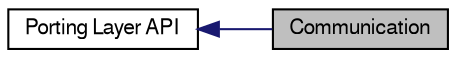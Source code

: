 digraph "Communication"
{
  bgcolor="transparent";
  edge [fontname="FreeSans",fontsize="10",labelfontname="FreeSans",labelfontsize="10"];
  node [fontname="FreeSans",fontsize="10",shape=record];
  rankdir=LR;
  Node0 [label="Communication",height=0.2,width=0.4,color="black", fillcolor="grey75", style="filled" fontcolor="black"];
  Node1 [label="Porting Layer API",height=0.2,width=0.4,color="black",URL="$group__pl.html"];
  Node1->Node0 [shape=plaintext, color="midnightblue", dir="back", style="solid"];
}
